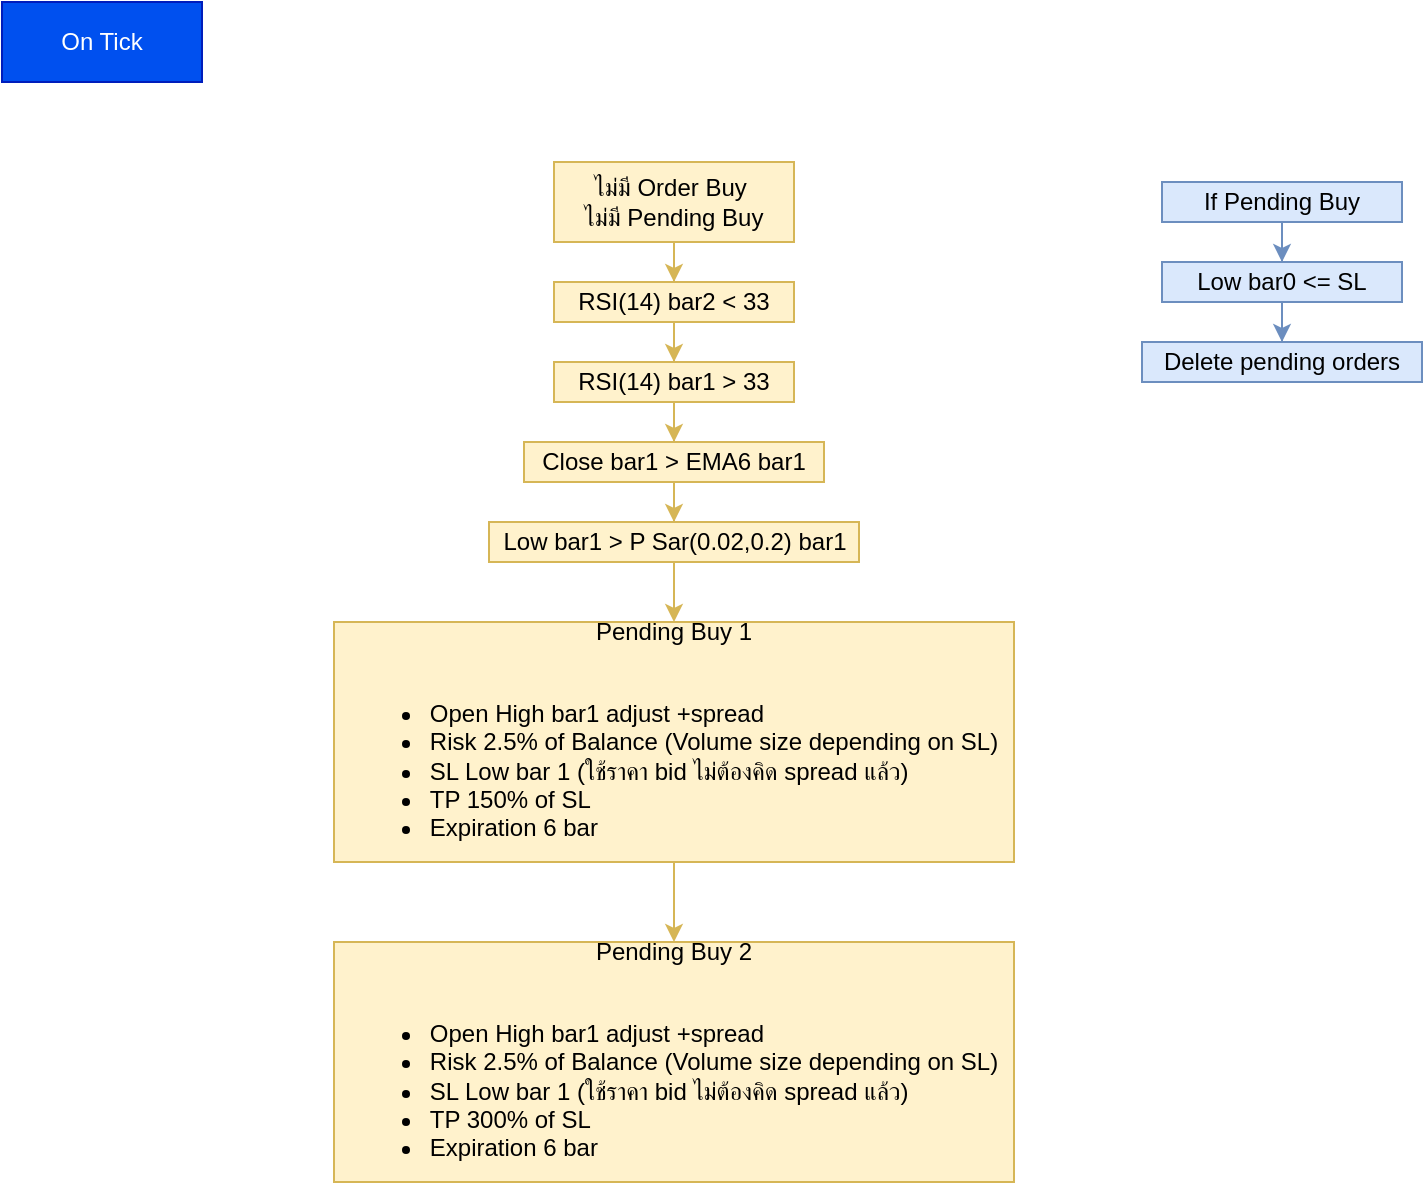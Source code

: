 <mxfile version="14.9.4" type="github" pages="2">
  <diagram id="6qE7UWvRamm3Pu56T85r" name="Flowchart System">
    <mxGraphModel dx="2036" dy="627" grid="1" gridSize="10" guides="1" tooltips="1" connect="0" arrows="1" fold="1" page="1" pageScale="1" pageWidth="827" pageHeight="1169" math="0" shadow="0">
      <root>
        <mxCell id="TZtudiKT5ntQTQce9hxr-0" />
        <mxCell id="TZtudiKT5ntQTQce9hxr-1" parent="TZtudiKT5ntQTQce9hxr-0" />
        <mxCell id="un7izaXH3k_AHEQSHAgx-5" value="" style="edgeStyle=orthogonalEdgeStyle;rounded=0;orthogonalLoop=1;jettySize=auto;html=1;backgroundOutline=0;fillColor=#fff2cc;strokeColor=#d6b656;" edge="1" parent="TZtudiKT5ntQTQce9hxr-1" source="un7izaXH3k_AHEQSHAgx-0" target="un7izaXH3k_AHEQSHAgx-1">
          <mxGeometry relative="1" as="geometry">
            <mxPoint x="-284" y="270" as="targetPoint" />
          </mxGeometry>
        </mxCell>
        <mxCell id="un7izaXH3k_AHEQSHAgx-0" value="ไม่มี Order Buy&amp;nbsp;&lt;br&gt;ไม่มี Pending Buy" style="whiteSpace=wrap;html=1;backgroundOutline=0;fillColor=#fff2cc;strokeColor=#d6b656;" vertex="1" parent="TZtudiKT5ntQTQce9hxr-1">
          <mxGeometry x="-474" y="120" width="120" height="40" as="geometry" />
        </mxCell>
        <mxCell id="un7izaXH3k_AHEQSHAgx-8" value="" style="edgeStyle=orthogonalEdgeStyle;rounded=0;orthogonalLoop=1;jettySize=auto;html=1;backgroundOutline=0;fillColor=#fff2cc;strokeColor=#d6b656;" edge="1" parent="TZtudiKT5ntQTQce9hxr-1" source="un7izaXH3k_AHEQSHAgx-1" target="un7izaXH3k_AHEQSHAgx-2">
          <mxGeometry relative="1" as="geometry" />
        </mxCell>
        <mxCell id="un7izaXH3k_AHEQSHAgx-1" value="RSI(14) bar2 &amp;lt; 33" style="whiteSpace=wrap;html=1;backgroundOutline=0;fillColor=#fff2cc;strokeColor=#d6b656;" vertex="1" parent="TZtudiKT5ntQTQce9hxr-1">
          <mxGeometry x="-474" y="180" width="120" height="20" as="geometry" />
        </mxCell>
        <mxCell id="un7izaXH3k_AHEQSHAgx-9" value="" style="edgeStyle=orthogonalEdgeStyle;rounded=0;orthogonalLoop=1;jettySize=auto;html=1;backgroundOutline=0;fillColor=#fff2cc;strokeColor=#d6b656;" edge="1" parent="TZtudiKT5ntQTQce9hxr-1" source="un7izaXH3k_AHEQSHAgx-2" target="un7izaXH3k_AHEQSHAgx-3">
          <mxGeometry relative="1" as="geometry" />
        </mxCell>
        <mxCell id="un7izaXH3k_AHEQSHAgx-2" value="RSI(14) bar1 &amp;gt; 33" style="whiteSpace=wrap;html=1;backgroundOutline=0;fillColor=#fff2cc;strokeColor=#d6b656;" vertex="1" parent="TZtudiKT5ntQTQce9hxr-1">
          <mxGeometry x="-474" y="220" width="120" height="20" as="geometry" />
        </mxCell>
        <mxCell id="un7izaXH3k_AHEQSHAgx-10" value="" style="edgeStyle=orthogonalEdgeStyle;rounded=0;orthogonalLoop=1;jettySize=auto;html=1;backgroundOutline=0;fillColor=#fff2cc;strokeColor=#d6b656;" edge="1" parent="TZtudiKT5ntQTQce9hxr-1" source="un7izaXH3k_AHEQSHAgx-3" target="un7izaXH3k_AHEQSHAgx-4">
          <mxGeometry relative="1" as="geometry" />
        </mxCell>
        <mxCell id="un7izaXH3k_AHEQSHAgx-3" value="Close bar1 &amp;gt; EMA6 bar1" style="whiteSpace=wrap;html=1;backgroundOutline=0;fillColor=#fff2cc;strokeColor=#d6b656;" vertex="1" parent="TZtudiKT5ntQTQce9hxr-1">
          <mxGeometry x="-489" y="260" width="150" height="20" as="geometry" />
        </mxCell>
        <mxCell id="un7izaXH3k_AHEQSHAgx-17" value="" style="edgeStyle=orthogonalEdgeStyle;rounded=0;orthogonalLoop=1;jettySize=auto;html=1;backgroundOutline=0;fillColor=#fff2cc;strokeColor=#d6b656;" edge="1" parent="TZtudiKT5ntQTQce9hxr-1" source="un7izaXH3k_AHEQSHAgx-4" target="un7izaXH3k_AHEQSHAgx-11">
          <mxGeometry relative="1" as="geometry" />
        </mxCell>
        <mxCell id="un7izaXH3k_AHEQSHAgx-4" value="Low bar1 &amp;gt; P Sar(0.02,0.2) bar1" style="whiteSpace=wrap;html=1;backgroundOutline=0;fillColor=#fff2cc;strokeColor=#d6b656;" vertex="1" parent="TZtudiKT5ntQTQce9hxr-1">
          <mxGeometry x="-506.5" y="300" width="185" height="20" as="geometry" />
        </mxCell>
        <mxCell id="un7izaXH3k_AHEQSHAgx-32" value="" style="edgeStyle=orthogonalEdgeStyle;rounded=0;orthogonalLoop=1;jettySize=auto;html=1;fillColor=#fff2cc;strokeColor=#d6b656;" edge="1" parent="TZtudiKT5ntQTQce9hxr-1" source="un7izaXH3k_AHEQSHAgx-11" target="un7izaXH3k_AHEQSHAgx-15">
          <mxGeometry relative="1" as="geometry" />
        </mxCell>
        <mxCell id="un7izaXH3k_AHEQSHAgx-11" value="Pending Buy 1&lt;br&gt;&lt;br&gt;&lt;ul&gt;&lt;li style=&quot;text-align: left&quot;&gt;Open High bar1 adjust +spread&lt;/li&gt;&lt;li&gt;Risk 2.5% of Balance (Volume size depending on SL)&lt;/li&gt;&lt;li style=&quot;text-align: left&quot;&gt;SL Low bar 1 (ใช้ราคา bid ไม่ต้องคิด spread แล้ว)&lt;/li&gt;&lt;li style=&quot;text-align: left&quot;&gt;TP 150% of SL&lt;/li&gt;&lt;li style=&quot;text-align: left&quot;&gt;Expiration 6 bar&lt;/li&gt;&lt;/ul&gt;" style="whiteSpace=wrap;html=1;imageVerticalAlign=middle;align=center;backgroundOutline=0;fillColor=#fff2cc;strokeColor=#d6b656;" vertex="1" parent="TZtudiKT5ntQTQce9hxr-1">
          <mxGeometry x="-584" y="350" width="340" height="120" as="geometry" />
        </mxCell>
        <mxCell id="un7izaXH3k_AHEQSHAgx-14" value="On Tick" style="whiteSpace=wrap;html=1;fillColor=#0050ef;strokeColor=#001DBC;fontColor=#ffffff;" vertex="1" parent="TZtudiKT5ntQTQce9hxr-1">
          <mxGeometry x="-750" y="40" width="100" height="40" as="geometry" />
        </mxCell>
        <mxCell id="un7izaXH3k_AHEQSHAgx-15" value="Pending Buy 2&lt;br&gt;&lt;br&gt;&lt;ul&gt;&lt;li style=&quot;text-align: left&quot;&gt;Open High bar1 adjust +spread&lt;/li&gt;&lt;li&gt;Risk 2.5% of Balance (Volume size depending on SL)&lt;/li&gt;&lt;li style=&quot;text-align: left&quot;&gt;SL Low bar 1 (ใช้ราคา bid ไม่ต้องคิด spread แล้ว)&lt;/li&gt;&lt;li style=&quot;text-align: left&quot;&gt;TP 300% of SL&lt;/li&gt;&lt;li style=&quot;text-align: left&quot;&gt;Expiration 6 bar&lt;/li&gt;&lt;/ul&gt;" style="whiteSpace=wrap;html=1;imageVerticalAlign=middle;align=center;backgroundOutline=0;fillColor=#fff2cc;strokeColor=#d6b656;" vertex="1" parent="TZtudiKT5ntQTQce9hxr-1">
          <mxGeometry x="-584" y="510" width="340" height="120" as="geometry" />
        </mxCell>
        <mxCell id="un7izaXH3k_AHEQSHAgx-23" value="" style="edgeStyle=orthogonalEdgeStyle;rounded=0;orthogonalLoop=1;jettySize=auto;html=1;fillColor=#dae8fc;strokeColor=#6c8ebf;" edge="1" parent="TZtudiKT5ntQTQce9hxr-1" source="un7izaXH3k_AHEQSHAgx-19" target="un7izaXH3k_AHEQSHAgx-20">
          <mxGeometry relative="1" as="geometry" />
        </mxCell>
        <mxCell id="un7izaXH3k_AHEQSHAgx-19" value="If Pending Buy" style="whiteSpace=wrap;html=1;fillColor=#dae8fc;strokeColor=#6c8ebf;" vertex="1" parent="TZtudiKT5ntQTQce9hxr-1">
          <mxGeometry x="-170" y="130" width="120" height="20" as="geometry" />
        </mxCell>
        <mxCell id="un7izaXH3k_AHEQSHAgx-25" value="" style="edgeStyle=orthogonalEdgeStyle;rounded=0;orthogonalLoop=1;jettySize=auto;html=1;fillColor=#dae8fc;strokeColor=#6c8ebf;" edge="1" parent="TZtudiKT5ntQTQce9hxr-1" source="un7izaXH3k_AHEQSHAgx-20" target="un7izaXH3k_AHEQSHAgx-22">
          <mxGeometry relative="1" as="geometry" />
        </mxCell>
        <mxCell id="un7izaXH3k_AHEQSHAgx-20" value="Low bar0 &amp;lt;= SL" style="whiteSpace=wrap;html=1;fillColor=#dae8fc;strokeColor=#6c8ebf;" vertex="1" parent="TZtudiKT5ntQTQce9hxr-1">
          <mxGeometry x="-170" y="170" width="120" height="20" as="geometry" />
        </mxCell>
        <mxCell id="un7izaXH3k_AHEQSHAgx-22" value="Delete pending orders" style="whiteSpace=wrap;html=1;fillColor=#dae8fc;strokeColor=#6c8ebf;" vertex="1" parent="TZtudiKT5ntQTQce9hxr-1">
          <mxGeometry x="-180" y="210" width="140" height="20" as="geometry" />
        </mxCell>
      </root>
    </mxGraphModel>
  </diagram>
  <diagram id="dHpRJ-4gGW41InI-ocSy" name="Flowchart Coding">
    <mxGraphModel dx="2755" dy="1098" grid="1" gridSize="10" guides="1" tooltips="1" connect="1" arrows="1" fold="1" page="1" pageScale="1" pageWidth="1169" pageHeight="827" math="0" shadow="0">
      <root>
        <mxCell id="0" />
        <mxCell id="1" parent="0" />
        <mxCell id="hsY4HkFz0cet4jD83mKn-3" value="" style="edgeStyle=orthogonalEdgeStyle;rounded=0;orthogonalLoop=1;jettySize=auto;html=1;" parent="1" source="hsY4HkFz0cet4jD83mKn-1" target="hsY4HkFz0cet4jD83mKn-2" edge="1">
          <mxGeometry relative="1" as="geometry" />
        </mxCell>
        <mxCell id="hsY4HkFz0cet4jD83mKn-1" value="เริ่มระบบบเทรด" style="ellipse;whiteSpace=wrap;html=1;" parent="1" vertex="1">
          <mxGeometry x="520" y="50" width="120" height="80" as="geometry" />
        </mxCell>
        <mxCell id="hsY4HkFz0cet4jD83mKn-15" value="" style="edgeStyle=orthogonalEdgeStyle;rounded=0;orthogonalLoop=1;jettySize=auto;html=1;" parent="1" source="hsY4HkFz0cet4jD83mKn-2" target="hsY4HkFz0cet4jD83mKn-14" edge="1">
          <mxGeometry relative="1" as="geometry" />
        </mxCell>
        <mxCell id="hsY4HkFz0cet4jD83mKn-2" value="signal indicator&amp;nbsp;&lt;br&gt;&lt;br&gt;- RSI 14 : OB = 67 OS = 33&lt;br&gt;- Parabolic SAR 0.02 , 0.2&lt;br&gt;EMA 6&lt;br&gt;&lt;br&gt;stoploss indy&lt;br&gt;&lt;br&gt;EMA 96" style="whiteSpace=wrap;html=1;" parent="1" vertex="1">
          <mxGeometry x="487.5" y="220" width="185" height="130" as="geometry" />
        </mxCell>
        <mxCell id="hsY4HkFz0cet4jD83mKn-27" value="" style="edgeStyle=orthogonalEdgeStyle;rounded=0;orthogonalLoop=1;jettySize=auto;html=1;" parent="1" source="hsY4HkFz0cet4jD83mKn-6" target="hsY4HkFz0cet4jD83mKn-26" edge="1">
          <mxGeometry relative="1" as="geometry" />
        </mxCell>
        <mxCell id="hsY4HkFz0cet4jD83mKn-48" style="edgeStyle=orthogonalEdgeStyle;rounded=0;orthogonalLoop=1;jettySize=auto;html=1;exitX=0.5;exitY=1;exitDx=0;exitDy=0;entryX=0.5;entryY=0;entryDx=0;entryDy=0;" parent="1" source="hsY4HkFz0cet4jD83mKn-6" target="hsY4HkFz0cet4jD83mKn-47" edge="1">
          <mxGeometry relative="1" as="geometry" />
        </mxCell>
        <mxCell id="hsY4HkFz0cet4jD83mKn-6" value="OB และราคาปิด&lt;br&gt;ต่ำกว่า EMA6" style="rhombus;whiteSpace=wrap;html=1;" parent="1" vertex="1">
          <mxGeometry x="527.5" y="990" width="105" height="110" as="geometry" />
        </mxCell>
        <mxCell id="hsY4HkFz0cet4jD83mKn-32" value="" style="edgeStyle=orthogonalEdgeStyle;rounded=0;orthogonalLoop=1;jettySize=auto;html=1;" parent="1" source="hsY4HkFz0cet4jD83mKn-10" target="hsY4HkFz0cet4jD83mKn-31" edge="1">
          <mxGeometry relative="1" as="geometry" />
        </mxCell>
        <mxCell id="hsY4HkFz0cet4jD83mKn-173" style="edgeStyle=orthogonalEdgeStyle;rounded=0;orthogonalLoop=1;jettySize=auto;html=1;exitX=1;exitY=0.5;exitDx=0;exitDy=0;" parent="1" source="hsY4HkFz0cet4jD83mKn-10" edge="1">
          <mxGeometry relative="1" as="geometry">
            <mxPoint x="1040" y="5210" as="targetPoint" />
          </mxGeometry>
        </mxCell>
        <mxCell id="hsY4HkFz0cet4jD83mKn-10" value="ถ้ามีBUY&lt;br&gt;เหลือ 1 ไม้&amp;nbsp;" style="rhombus;whiteSpace=wrap;html=1;" parent="1" vertex="1">
          <mxGeometry x="780" y="1360" width="110" height="100" as="geometry" />
        </mxCell>
        <mxCell id="hsY4HkFz0cet4jD83mKn-20" style="edgeStyle=orthogonalEdgeStyle;rounded=0;orthogonalLoop=1;jettySize=auto;html=1;exitX=0.5;exitY=1;exitDx=0;exitDy=0;entryX=0.5;entryY=0;entryDx=0;entryDy=0;" parent="1" source="hsY4HkFz0cet4jD83mKn-14" target="hsY4HkFz0cet4jD83mKn-18" edge="1">
          <mxGeometry relative="1" as="geometry" />
        </mxCell>
        <mxCell id="hsY4HkFz0cet4jD83mKn-14" value="นับ ออเดอร์" style="whiteSpace=wrap;html=1;" parent="1" vertex="1">
          <mxGeometry x="520" y="465" width="120" height="60" as="geometry" />
        </mxCell>
        <mxCell id="hsY4HkFz0cet4jD83mKn-22" value="" style="edgeStyle=orthogonalEdgeStyle;rounded=0;orthogonalLoop=1;jettySize=auto;html=1;" parent="1" source="hsY4HkFz0cet4jD83mKn-18" target="hsY4HkFz0cet4jD83mKn-21" edge="1">
          <mxGeometry relative="1" as="geometry" />
        </mxCell>
        <mxCell id="hsY4HkFz0cet4jD83mKn-25" value="" style="edgeStyle=orthogonalEdgeStyle;rounded=0;orthogonalLoop=1;jettySize=auto;html=1;" parent="1" source="hsY4HkFz0cet4jD83mKn-18" target="hsY4HkFz0cet4jD83mKn-24" edge="1">
          <mxGeometry relative="1" as="geometry" />
        </mxCell>
        <mxCell id="hsY4HkFz0cet4jD83mKn-18" value="ถ้ามี BUY" style="rhombus;whiteSpace=wrap;html=1;" parent="1" vertex="1">
          <mxGeometry x="527.5" y="620" width="105" height="110" as="geometry" />
        </mxCell>
        <mxCell id="hsY4HkFz0cet4jD83mKn-23" style="edgeStyle=orthogonalEdgeStyle;rounded=0;orthogonalLoop=1;jettySize=auto;html=1;exitX=0.5;exitY=1;exitDx=0;exitDy=0;entryX=0.5;entryY=0;entryDx=0;entryDy=0;" parent="1" source="hsY4HkFz0cet4jD83mKn-21" target="hsY4HkFz0cet4jD83mKn-6" edge="1">
          <mxGeometry relative="1" as="geometry" />
        </mxCell>
        <mxCell id="hsY4HkFz0cet4jD83mKn-21" value="เช็คการปิดออเดอร์&lt;br&gt;&amp;nbsp;BUY" style="whiteSpace=wrap;html=1;" parent="1" vertex="1">
          <mxGeometry x="520" y="860" width="120" height="60" as="geometry" />
        </mxCell>
        <mxCell id="hsY4HkFz0cet4jD83mKn-44" style="edgeStyle=orthogonalEdgeStyle;rounded=0;orthogonalLoop=1;jettySize=auto;html=1;exitX=0.5;exitY=1;exitDx=0;exitDy=0;entryX=0.5;entryY=0;entryDx=0;entryDy=0;" parent="1" source="hsY4HkFz0cet4jD83mKn-24" target="hsY4HkFz0cet4jD83mKn-40" edge="1">
          <mxGeometry relative="1" as="geometry" />
        </mxCell>
        <mxCell id="hsY4HkFz0cet4jD83mKn-72" value="" style="edgeStyle=orthogonalEdgeStyle;rounded=0;orthogonalLoop=1;jettySize=auto;html=1;" parent="1" source="hsY4HkFz0cet4jD83mKn-24" target="hsY4HkFz0cet4jD83mKn-71" edge="1">
          <mxGeometry relative="1" as="geometry" />
        </mxCell>
        <mxCell id="hsY4HkFz0cet4jD83mKn-24" value="ถ้ามี SELL" style="rhombus;whiteSpace=wrap;html=1;" parent="1" vertex="1">
          <mxGeometry x="1340" y="827" width="105" height="110" as="geometry" />
        </mxCell>
        <mxCell id="hsY4HkFz0cet4jD83mKn-28" style="edgeStyle=orthogonalEdgeStyle;rounded=0;orthogonalLoop=1;jettySize=auto;html=1;exitX=0.5;exitY=1;exitDx=0;exitDy=0;entryX=0.5;entryY=0;entryDx=0;entryDy=0;" parent="1" source="hsY4HkFz0cet4jD83mKn-26" target="hsY4HkFz0cet4jD83mKn-10" edge="1">
          <mxGeometry relative="1" as="geometry" />
        </mxCell>
        <mxCell id="hsY4HkFz0cet4jD83mKn-26" value="เช็ค การ BE BUY" style="whiteSpace=wrap;html=1;" parent="1" vertex="1">
          <mxGeometry x="775" y="1205" width="120" height="60" as="geometry" />
        </mxCell>
        <mxCell id="hsY4HkFz0cet4jD83mKn-174" style="edgeStyle=orthogonalEdgeStyle;rounded=0;orthogonalLoop=1;jettySize=auto;html=1;exitX=0.5;exitY=1;exitDx=0;exitDy=0;" parent="1" source="hsY4HkFz0cet4jD83mKn-31" edge="1">
          <mxGeometry relative="1" as="geometry">
            <mxPoint x="836" y="5200" as="targetPoint" />
          </mxGeometry>
        </mxCell>
        <mxCell id="hsY4HkFz0cet4jD83mKn-31" value="BE BUY ไม้ 2" style="whiteSpace=wrap;html=1;" parent="1" vertex="1">
          <mxGeometry x="775" y="1550" width="120" height="60" as="geometry" />
        </mxCell>
        <mxCell id="hsY4HkFz0cet4jD83mKn-34" value="" style="edgeStyle=orthogonalEdgeStyle;rounded=0;orthogonalLoop=1;jettySize=auto;html=1;" parent="1" source="hsY4HkFz0cet4jD83mKn-35" target="hsY4HkFz0cet4jD83mKn-42" edge="1">
          <mxGeometry relative="1" as="geometry" />
        </mxCell>
        <mxCell id="hsY4HkFz0cet4jD83mKn-46" value="" style="edgeStyle=orthogonalEdgeStyle;rounded=0;orthogonalLoop=1;jettySize=auto;html=1;" parent="1" source="hsY4HkFz0cet4jD83mKn-35" target="hsY4HkFz0cet4jD83mKn-45" edge="1">
          <mxGeometry relative="1" as="geometry" />
        </mxCell>
        <mxCell id="hsY4HkFz0cet4jD83mKn-35" value="OS และราคาปิด&lt;br&gt;สูงว่า EMA6" style="rhombus;whiteSpace=wrap;html=1;" parent="1" vertex="1">
          <mxGeometry x="1340" y="1180" width="105" height="110" as="geometry" />
        </mxCell>
        <mxCell id="hsY4HkFz0cet4jD83mKn-36" value="" style="edgeStyle=orthogonalEdgeStyle;rounded=0;orthogonalLoop=1;jettySize=auto;html=1;" parent="1" source="hsY4HkFz0cet4jD83mKn-37" target="hsY4HkFz0cet4jD83mKn-43" edge="1">
          <mxGeometry relative="1" as="geometry" />
        </mxCell>
        <mxCell id="hsY4HkFz0cet4jD83mKn-171" style="edgeStyle=orthogonalEdgeStyle;rounded=0;orthogonalLoop=1;jettySize=auto;html=1;exitX=1;exitY=0.5;exitDx=0;exitDy=0;" parent="1" source="hsY4HkFz0cet4jD83mKn-37" edge="1">
          <mxGeometry relative="1" as="geometry">
            <mxPoint x="1800" y="5210" as="targetPoint" />
            <Array as="points">
              <mxPoint x="1800" y="1600" />
              <mxPoint x="1800" y="4485" />
            </Array>
          </mxGeometry>
        </mxCell>
        <mxCell id="hsY4HkFz0cet4jD83mKn-37" value="ถ้ามีSELL&lt;br&gt;เหลือ 1 ไม้&amp;nbsp;" style="rhombus;whiteSpace=wrap;html=1;" parent="1" vertex="1">
          <mxGeometry x="1592.5" y="1550" width="110" height="100" as="geometry" />
        </mxCell>
        <mxCell id="hsY4HkFz0cet4jD83mKn-39" style="edgeStyle=orthogonalEdgeStyle;rounded=0;orthogonalLoop=1;jettySize=auto;html=1;exitX=0.5;exitY=1;exitDx=0;exitDy=0;entryX=0.5;entryY=0;entryDx=0;entryDy=0;" parent="1" source="hsY4HkFz0cet4jD83mKn-40" target="hsY4HkFz0cet4jD83mKn-35" edge="1">
          <mxGeometry relative="1" as="geometry" />
        </mxCell>
        <mxCell id="hsY4HkFz0cet4jD83mKn-40" value="เช็คการปิดออเดอร์ SELL" style="whiteSpace=wrap;html=1;" parent="1" vertex="1">
          <mxGeometry x="1330" y="1020" width="120" height="60" as="geometry" />
        </mxCell>
        <mxCell id="hsY4HkFz0cet4jD83mKn-41" style="edgeStyle=orthogonalEdgeStyle;rounded=0;orthogonalLoop=1;jettySize=auto;html=1;exitX=0.5;exitY=1;exitDx=0;exitDy=0;entryX=0.5;entryY=0;entryDx=0;entryDy=0;" parent="1" source="hsY4HkFz0cet4jD83mKn-42" target="hsY4HkFz0cet4jD83mKn-37" edge="1">
          <mxGeometry relative="1" as="geometry" />
        </mxCell>
        <mxCell id="hsY4HkFz0cet4jD83mKn-42" value="เช็ค การ BE SELL" style="whiteSpace=wrap;html=1;" parent="1" vertex="1">
          <mxGeometry x="1587.5" y="1395" width="120" height="60" as="geometry" />
        </mxCell>
        <mxCell id="hsY4HkFz0cet4jD83mKn-170" style="edgeStyle=orthogonalEdgeStyle;rounded=0;orthogonalLoop=1;jettySize=auto;html=1;exitX=0.5;exitY=1;exitDx=0;exitDy=0;" parent="1" source="hsY4HkFz0cet4jD83mKn-43" edge="1">
          <mxGeometry relative="1" as="geometry">
            <mxPoint x="1649" y="5210" as="targetPoint" />
          </mxGeometry>
        </mxCell>
        <mxCell id="hsY4HkFz0cet4jD83mKn-43" value="BE SELL ไม้ 2" style="whiteSpace=wrap;html=1;" parent="1" vertex="1">
          <mxGeometry x="1587.5" y="1740" width="120" height="60" as="geometry" />
        </mxCell>
        <mxCell id="hsY4HkFz0cet4jD83mKn-172" style="edgeStyle=orthogonalEdgeStyle;rounded=0;orthogonalLoop=1;jettySize=auto;html=1;exitX=0.5;exitY=1;exitDx=0;exitDy=0;" parent="1" source="hsY4HkFz0cet4jD83mKn-45" edge="1">
          <mxGeometry relative="1" as="geometry">
            <mxPoint x="1392" y="5210" as="targetPoint" />
          </mxGeometry>
        </mxCell>
        <mxCell id="hsY4HkFz0cet4jD83mKn-45" value="&lt;span&gt;ปิดSELL&lt;/span&gt;" style="whiteSpace=wrap;html=1;" parent="1" vertex="1">
          <mxGeometry x="1332.5" y="1395" width="120" height="60" as="geometry" />
        </mxCell>
        <mxCell id="hsY4HkFz0cet4jD83mKn-175" style="edgeStyle=orthogonalEdgeStyle;rounded=0;orthogonalLoop=1;jettySize=auto;html=1;exitX=0.5;exitY=1;exitDx=0;exitDy=0;" parent="1" source="hsY4HkFz0cet4jD83mKn-47" edge="1">
          <mxGeometry relative="1" as="geometry">
            <mxPoint x="580" y="5200" as="targetPoint" />
            <Array as="points">
              <mxPoint x="580" y="4482" />
            </Array>
          </mxGeometry>
        </mxCell>
        <mxCell id="hsY4HkFz0cet4jD83mKn-47" value="&lt;span&gt;ปิดBUY&lt;/span&gt;" style="whiteSpace=wrap;html=1;" parent="1" vertex="1">
          <mxGeometry x="520" y="1205" width="120" height="60" as="geometry" />
        </mxCell>
        <mxCell id="hsY4HkFz0cet4jD83mKn-52" value="" style="edgeStyle=orthogonalEdgeStyle;rounded=0;orthogonalLoop=1;jettySize=auto;html=1;" parent="1" source="hsY4HkFz0cet4jD83mKn-49" target="hsY4HkFz0cet4jD83mKn-51" edge="1">
          <mxGeometry relative="1" as="geometry" />
        </mxCell>
        <mxCell id="hsY4HkFz0cet4jD83mKn-49" value="เช็คสัญญาณ BUY" style="whiteSpace=wrap;html=1;" parent="1" vertex="1">
          <mxGeometry x="2120" y="1226" width="120" height="60" as="geometry" />
        </mxCell>
        <mxCell id="hsY4HkFz0cet4jD83mKn-54" value="" style="edgeStyle=orthogonalEdgeStyle;rounded=0;orthogonalLoop=1;jettySize=auto;html=1;" parent="1" source="hsY4HkFz0cet4jD83mKn-51" target="hsY4HkFz0cet4jD83mKn-53" edge="1">
          <mxGeometry relative="1" as="geometry" />
        </mxCell>
        <mxCell id="hsY4HkFz0cet4jD83mKn-166" style="edgeStyle=orthogonalEdgeStyle;rounded=0;orthogonalLoop=1;jettySize=auto;html=1;exitX=0;exitY=0.5;exitDx=0;exitDy=0;" parent="1" source="hsY4HkFz0cet4jD83mKn-51" edge="1">
          <mxGeometry relative="1" as="geometry">
            <mxPoint x="1840" y="5200" as="targetPoint" />
          </mxGeometry>
        </mxCell>
        <mxCell id="hsY4HkFz0cet4jD83mKn-51" value="RSI&lt;br&gt;OS &amp;lt; 33" style="rhombus;whiteSpace=wrap;html=1;" parent="1" vertex="1">
          <mxGeometry x="2140" y="1356" width="80" height="80" as="geometry" />
        </mxCell>
        <mxCell id="hsY4HkFz0cet4jD83mKn-56" value="" style="edgeStyle=orthogonalEdgeStyle;rounded=0;orthogonalLoop=1;jettySize=auto;html=1;" parent="1" source="hsY4HkFz0cet4jD83mKn-53" target="hsY4HkFz0cet4jD83mKn-55" edge="1">
          <mxGeometry relative="1" as="geometry" />
        </mxCell>
        <mxCell id="hsY4HkFz0cet4jD83mKn-53" value="เช็คการดีดกลับ RSI" style="whiteSpace=wrap;html=1;" parent="1" vertex="1">
          <mxGeometry x="2120" y="1526" width="120" height="60" as="geometry" />
        </mxCell>
        <mxCell id="hsY4HkFz0cet4jD83mKn-60" value="" style="edgeStyle=orthogonalEdgeStyle;rounded=0;orthogonalLoop=1;jettySize=auto;html=1;" parent="1" source="hsY4HkFz0cet4jD83mKn-55" target="hsY4HkFz0cet4jD83mKn-59" edge="1">
          <mxGeometry relative="1" as="geometry" />
        </mxCell>
        <mxCell id="hsY4HkFz0cet4jD83mKn-167" style="edgeStyle=orthogonalEdgeStyle;rounded=0;orthogonalLoop=1;jettySize=auto;html=1;exitX=0;exitY=0.5;exitDx=0;exitDy=0;" parent="1" source="hsY4HkFz0cet4jD83mKn-55" edge="1">
          <mxGeometry relative="1" as="geometry">
            <mxPoint x="1920" y="5210" as="targetPoint" />
          </mxGeometry>
        </mxCell>
        <mxCell id="hsY4HkFz0cet4jD83mKn-55" value="RSI &amp;gt; 33 &amp;amp;&amp;amp; &lt;br&gt;RSI&amp;lt; 67" style="rhombus;whiteSpace=wrap;html=1;" parent="1" vertex="1">
          <mxGeometry x="2130" y="1661" width="100" height="95" as="geometry" />
        </mxCell>
        <mxCell id="hsY4HkFz0cet4jD83mKn-62" value="" style="edgeStyle=orthogonalEdgeStyle;rounded=0;orthogonalLoop=1;jettySize=auto;html=1;" parent="1" source="hsY4HkFz0cet4jD83mKn-59" target="hsY4HkFz0cet4jD83mKn-61" edge="1">
          <mxGeometry relative="1" as="geometry" />
        </mxCell>
        <mxCell id="hsY4HkFz0cet4jD83mKn-59" value="แท่งย้องหลัง 1แท่ง &lt;br&gt;มีสีเขียว และ ราคาปิดมากกว่า EMA 6" style="whiteSpace=wrap;html=1;" parent="1" vertex="1">
          <mxGeometry x="2120" y="1853.5" width="120" height="60" as="geometry" />
        </mxCell>
        <mxCell id="hsY4HkFz0cet4jD83mKn-64" value="" style="edgeStyle=orthogonalEdgeStyle;rounded=0;orthogonalLoop=1;jettySize=auto;html=1;" parent="1" source="hsY4HkFz0cet4jD83mKn-61" target="hsY4HkFz0cet4jD83mKn-63" edge="1">
          <mxGeometry relative="1" as="geometry" />
        </mxCell>
        <mxCell id="hsY4HkFz0cet4jD83mKn-168" style="edgeStyle=orthogonalEdgeStyle;rounded=0;orthogonalLoop=1;jettySize=auto;html=1;exitX=0;exitY=0.5;exitDx=0;exitDy=0;" parent="1" source="hsY4HkFz0cet4jD83mKn-61" edge="1">
          <mxGeometry relative="1" as="geometry">
            <mxPoint x="1990" y="5200" as="targetPoint" />
          </mxGeometry>
        </mxCell>
        <mxCell id="hsY4HkFz0cet4jD83mKn-61" value="ใช่" style="rhombus;whiteSpace=wrap;html=1;" parent="1" vertex="1">
          <mxGeometry x="2140" y="1983.5" width="80" height="80" as="geometry" />
        </mxCell>
        <mxCell id="hsY4HkFz0cet4jD83mKn-66" value="" style="edgeStyle=orthogonalEdgeStyle;rounded=0;orthogonalLoop=1;jettySize=auto;html=1;" parent="1" source="hsY4HkFz0cet4jD83mKn-63" target="hsY4HkFz0cet4jD83mKn-65" edge="1">
          <mxGeometry relative="1" as="geometry" />
        </mxCell>
        <mxCell id="hsY4HkFz0cet4jD83mKn-63" value="SAR อยู่ใต้ Low ย้อนหลัง 1แท่ง" style="whiteSpace=wrap;html=1;" parent="1" vertex="1">
          <mxGeometry x="2120" y="2153.5" width="120" height="60" as="geometry" />
        </mxCell>
        <mxCell id="hsY4HkFz0cet4jD83mKn-169" style="edgeStyle=orthogonalEdgeStyle;rounded=0;orthogonalLoop=1;jettySize=auto;html=1;exitX=0;exitY=0.5;exitDx=0;exitDy=0;" parent="1" source="hsY4HkFz0cet4jD83mKn-65" edge="1">
          <mxGeometry relative="1" as="geometry">
            <mxPoint x="2050" y="5210" as="targetPoint" />
          </mxGeometry>
        </mxCell>
        <mxCell id="MEksfAzQ1T-mVPCm9ah5-2" style="edgeStyle=orthogonalEdgeStyle;rounded=0;orthogonalLoop=1;jettySize=auto;html=1;exitX=0.5;exitY=1;exitDx=0;exitDy=0;entryX=0.5;entryY=0;entryDx=0;entryDy=0;" parent="1" source="hsY4HkFz0cet4jD83mKn-65" target="MEksfAzQ1T-mVPCm9ah5-1" edge="1">
          <mxGeometry relative="1" as="geometry" />
        </mxCell>
        <mxCell id="hsY4HkFz0cet4jD83mKn-65" value="ใช่" style="rhombus;whiteSpace=wrap;html=1;" parent="1" vertex="1">
          <mxGeometry x="2140" y="2283.5" width="80" height="80" as="geometry" />
        </mxCell>
        <mxCell id="hsY4HkFz0cet4jD83mKn-83" value="" style="edgeStyle=orthogonalEdgeStyle;rounded=0;orthogonalLoop=1;jettySize=auto;html=1;entryX=0.5;entryY=0;entryDx=0;entryDy=0;" parent="1" source="hsY4HkFz0cet4jD83mKn-67" target="hsY4HkFz0cet4jD83mKn-84" edge="1">
          <mxGeometry relative="1" as="geometry">
            <mxPoint x="2180" y="3005" as="targetPoint" />
          </mxGeometry>
        </mxCell>
        <mxCell id="hsY4HkFz0cet4jD83mKn-67" value="เปิด Pending BUY stop ไม้ 1&lt;br&gt;&amp;nbsp;ที่ high ของแท่งสัญญาณ + สเปรด วางและ SL&lt;br&gt;Lot = 2.5% (balance)&lt;br&gt;TP 1.5 เท่า" style="whiteSpace=wrap;html=1;" parent="1" vertex="1">
          <mxGeometry x="2101.25" y="2800" width="157.5" height="110" as="geometry" />
        </mxCell>
        <mxCell id="hsY4HkFz0cet4jD83mKn-74" value="" style="edgeStyle=orthogonalEdgeStyle;rounded=0;orthogonalLoop=1;jettySize=auto;html=1;" parent="1" source="hsY4HkFz0cet4jD83mKn-71" target="hsY4HkFz0cet4jD83mKn-73" edge="1">
          <mxGeometry relative="1" as="geometry" />
        </mxCell>
        <mxCell id="hsY4HkFz0cet4jD83mKn-71" value="เช็ค PD BUY" style="whiteSpace=wrap;html=1;" parent="1" vertex="1">
          <mxGeometry x="2120" y="1000" width="120" height="60" as="geometry" />
        </mxCell>
        <mxCell id="hsY4HkFz0cet4jD83mKn-75" style="edgeStyle=orthogonalEdgeStyle;rounded=0;orthogonalLoop=1;jettySize=auto;html=1;exitX=0.5;exitY=1;exitDx=0;exitDy=0;entryX=0.5;entryY=0;entryDx=0;entryDy=0;" parent="1" source="hsY4HkFz0cet4jD83mKn-73" target="hsY4HkFz0cet4jD83mKn-49" edge="1">
          <mxGeometry relative="1" as="geometry" />
        </mxCell>
        <mxCell id="hwHLhOgXQ_lcE9KCFWZn-3" style="edgeStyle=orthogonalEdgeStyle;rounded=0;orthogonalLoop=1;jettySize=auto;html=1;exitX=1;exitY=0.5;exitDx=0;exitDy=0;entryX=0.5;entryY=0;entryDx=0;entryDy=0;" parent="1" source="hsY4HkFz0cet4jD83mKn-73" target="hwHLhOgXQ_lcE9KCFWZn-1" edge="1">
          <mxGeometry relative="1" as="geometry" />
        </mxCell>
        <mxCell id="hsY4HkFz0cet4jD83mKn-73" value="ถ้าไม่มีเพนดิ้ง" style="rhombus;whiteSpace=wrap;html=1;" parent="1" vertex="1">
          <mxGeometry x="2140" y="1110" width="80" height="80" as="geometry" />
        </mxCell>
        <mxCell id="hsY4HkFz0cet4jD83mKn-159" style="edgeStyle=orthogonalEdgeStyle;rounded=0;orthogonalLoop=1;jettySize=auto;html=1;exitX=0.5;exitY=1;exitDx=0;exitDy=0;" parent="1" source="hsY4HkFz0cet4jD83mKn-84" edge="1">
          <mxGeometry relative="1" as="geometry">
            <mxPoint x="2180" y="5200" as="targetPoint" />
          </mxGeometry>
        </mxCell>
        <mxCell id="hsY4HkFz0cet4jD83mKn-84" value="เปิด Pending BUY stop ไม้ 2&lt;br&gt;&amp;nbsp;ที่ high ของแท่งสัญญาณ + สเปรด วางและ SL&lt;br&gt;Lot = 2.5% (balance)&lt;br&gt;TP 3 เท่า" style="whiteSpace=wrap;html=1;" parent="1" vertex="1">
          <mxGeometry x="2101.25" y="3030" width="157.5" height="110" as="geometry" />
        </mxCell>
        <mxCell id="hsY4HkFz0cet4jD83mKn-106" value="" style="edgeStyle=orthogonalEdgeStyle;rounded=0;orthogonalLoop=1;jettySize=auto;html=1;" parent="1" source="hsY4HkFz0cet4jD83mKn-107" target="hsY4HkFz0cet4jD83mKn-109" edge="1">
          <mxGeometry relative="1" as="geometry" />
        </mxCell>
        <mxCell id="hsY4HkFz0cet4jD83mKn-107" value="เช็คสัญญาณ SELL" style="whiteSpace=wrap;html=1;" parent="1" vertex="1">
          <mxGeometry x="4648.75" y="2316" width="120" height="60" as="geometry" />
        </mxCell>
        <mxCell id="hsY4HkFz0cet4jD83mKn-108" value="" style="edgeStyle=orthogonalEdgeStyle;rounded=0;orthogonalLoop=1;jettySize=auto;html=1;" parent="1" source="hsY4HkFz0cet4jD83mKn-109" target="hsY4HkFz0cet4jD83mKn-111" edge="1">
          <mxGeometry relative="1" as="geometry" />
        </mxCell>
        <mxCell id="hsY4HkFz0cet4jD83mKn-161" style="edgeStyle=orthogonalEdgeStyle;rounded=0;orthogonalLoop=1;jettySize=auto;html=1;exitX=0;exitY=0.5;exitDx=0;exitDy=0;" parent="1" source="hsY4HkFz0cet4jD83mKn-109" edge="1">
          <mxGeometry relative="1" as="geometry">
            <mxPoint x="4410" y="5214" as="targetPoint" />
          </mxGeometry>
        </mxCell>
        <mxCell id="hsY4HkFz0cet4jD83mKn-109" value="RSI&lt;br&gt;OB &amp;gt; 67" style="rhombus;whiteSpace=wrap;html=1;" parent="1" vertex="1">
          <mxGeometry x="4668.75" y="2446" width="80" height="80" as="geometry" />
        </mxCell>
        <mxCell id="hsY4HkFz0cet4jD83mKn-110" value="" style="edgeStyle=orthogonalEdgeStyle;rounded=0;orthogonalLoop=1;jettySize=auto;html=1;" parent="1" source="hsY4HkFz0cet4jD83mKn-111" target="hsY4HkFz0cet4jD83mKn-113" edge="1">
          <mxGeometry relative="1" as="geometry" />
        </mxCell>
        <mxCell id="hsY4HkFz0cet4jD83mKn-111" value="เช็คการดีดกลับ RSI" style="whiteSpace=wrap;html=1;" parent="1" vertex="1">
          <mxGeometry x="4648.75" y="2616" width="120" height="60" as="geometry" />
        </mxCell>
        <mxCell id="hsY4HkFz0cet4jD83mKn-112" value="" style="edgeStyle=orthogonalEdgeStyle;rounded=0;orthogonalLoop=1;jettySize=auto;html=1;" parent="1" source="hsY4HkFz0cet4jD83mKn-113" target="hsY4HkFz0cet4jD83mKn-115" edge="1">
          <mxGeometry relative="1" as="geometry" />
        </mxCell>
        <mxCell id="hsY4HkFz0cet4jD83mKn-162" style="edgeStyle=orthogonalEdgeStyle;rounded=0;orthogonalLoop=1;jettySize=auto;html=1;exitX=0;exitY=0.5;exitDx=0;exitDy=0;" parent="1" source="hsY4HkFz0cet4jD83mKn-113" edge="1">
          <mxGeometry relative="1" as="geometry">
            <mxPoint x="4450" y="5214" as="targetPoint" />
            <Array as="points">
              <mxPoint x="4450" y="2798" />
            </Array>
          </mxGeometry>
        </mxCell>
        <mxCell id="hsY4HkFz0cet4jD83mKn-113" value="RSI &amp;lt; 67 &amp;amp;&amp;amp; &lt;br&gt;RSI &amp;gt; 33" style="rhombus;whiteSpace=wrap;html=1;" parent="1" vertex="1">
          <mxGeometry x="4658.75" y="2751" width="100" height="95" as="geometry" />
        </mxCell>
        <mxCell id="hsY4HkFz0cet4jD83mKn-114" value="" style="edgeStyle=orthogonalEdgeStyle;rounded=0;orthogonalLoop=1;jettySize=auto;html=1;" parent="1" source="hsY4HkFz0cet4jD83mKn-115" target="hsY4HkFz0cet4jD83mKn-117" edge="1">
          <mxGeometry relative="1" as="geometry" />
        </mxCell>
        <mxCell id="hsY4HkFz0cet4jD83mKn-115" value="แท่งย้องหลัง 1แท่ง &lt;br&gt;มีสีแดง และ ราคาปิดน้อยกว่า EMA 6" style="whiteSpace=wrap;html=1;" parent="1" vertex="1">
          <mxGeometry x="4648.75" y="2943.5" width="120" height="60" as="geometry" />
        </mxCell>
        <mxCell id="hsY4HkFz0cet4jD83mKn-116" value="" style="edgeStyle=orthogonalEdgeStyle;rounded=0;orthogonalLoop=1;jettySize=auto;html=1;" parent="1" source="hsY4HkFz0cet4jD83mKn-117" target="hsY4HkFz0cet4jD83mKn-119" edge="1">
          <mxGeometry relative="1" as="geometry" />
        </mxCell>
        <mxCell id="hsY4HkFz0cet4jD83mKn-163" style="edgeStyle=orthogonalEdgeStyle;rounded=0;orthogonalLoop=1;jettySize=auto;html=1;exitX=0;exitY=0.5;exitDx=0;exitDy=0;" parent="1" source="hsY4HkFz0cet4jD83mKn-117" edge="1">
          <mxGeometry relative="1" as="geometry">
            <mxPoint x="4490" y="5218.706" as="targetPoint" />
          </mxGeometry>
        </mxCell>
        <mxCell id="hsY4HkFz0cet4jD83mKn-117" value="ใช่" style="rhombus;whiteSpace=wrap;html=1;" parent="1" vertex="1">
          <mxGeometry x="4668.75" y="3073.5" width="80" height="80" as="geometry" />
        </mxCell>
        <mxCell id="hsY4HkFz0cet4jD83mKn-118" value="" style="edgeStyle=orthogonalEdgeStyle;rounded=0;orthogonalLoop=1;jettySize=auto;html=1;" parent="1" source="hsY4HkFz0cet4jD83mKn-119" target="hsY4HkFz0cet4jD83mKn-121" edge="1">
          <mxGeometry relative="1" as="geometry" />
        </mxCell>
        <mxCell id="hsY4HkFz0cet4jD83mKn-119" value="SAR อยู่เหนือ high ย้อนหลัง 1แท่ง" style="whiteSpace=wrap;html=1;" parent="1" vertex="1">
          <mxGeometry x="4648.75" y="3243.5" width="120" height="60" as="geometry" />
        </mxCell>
        <mxCell id="hsY4HkFz0cet4jD83mKn-120" value="" style="edgeStyle=orthogonalEdgeStyle;rounded=0;orthogonalLoop=1;jettySize=auto;html=1;" parent="1" source="hsY4HkFz0cet4jD83mKn-121" target="hsY4HkFz0cet4jD83mKn-132" edge="1">
          <mxGeometry relative="1" as="geometry" />
        </mxCell>
        <mxCell id="hsY4HkFz0cet4jD83mKn-164" style="edgeStyle=orthogonalEdgeStyle;rounded=0;orthogonalLoop=1;jettySize=auto;html=1;exitX=0;exitY=0.5;exitDx=0;exitDy=0;" parent="1" source="hsY4HkFz0cet4jD83mKn-121" edge="1">
          <mxGeometry relative="1" as="geometry">
            <mxPoint x="4530" y="5214" as="targetPoint" />
          </mxGeometry>
        </mxCell>
        <mxCell id="hsY4HkFz0cet4jD83mKn-121" value="ใช่" style="rhombus;whiteSpace=wrap;html=1;" parent="1" vertex="1">
          <mxGeometry x="4668.75" y="3373.5" width="80" height="80" as="geometry" />
        </mxCell>
        <mxCell id="hsY4HkFz0cet4jD83mKn-122" value="" style="edgeStyle=orthogonalEdgeStyle;rounded=0;orthogonalLoop=1;jettySize=auto;html=1;entryX=0.5;entryY=0;entryDx=0;entryDy=0;" parent="1" source="hsY4HkFz0cet4jD83mKn-123" target="hsY4HkFz0cet4jD83mKn-133" edge="1">
          <mxGeometry relative="1" as="geometry">
            <mxPoint x="4708.75" y="4095" as="targetPoint" />
          </mxGeometry>
        </mxCell>
        <mxCell id="hsY4HkFz0cet4jD83mKn-123" value="เปิด Pending SELL stop ไม้ 1&lt;br&gt;&amp;nbsp;ที่ high ของแท่งสัญญาณ + สเปรด วางและ SL&lt;br&gt;Lot = 2.5% (balance)&lt;br&gt;TP 1.5 เท่า" style="whiteSpace=wrap;html=1;" parent="1" vertex="1">
          <mxGeometry x="4630" y="3890" width="157.5" height="110" as="geometry" />
        </mxCell>
        <mxCell id="hsY4HkFz0cet4jD83mKn-124" value="" style="edgeStyle=orthogonalEdgeStyle;rounded=0;orthogonalLoop=1;jettySize=auto;html=1;" parent="1" source="hsY4HkFz0cet4jD83mKn-125" target="hsY4HkFz0cet4jD83mKn-127" edge="1">
          <mxGeometry relative="1" as="geometry" />
        </mxCell>
        <mxCell id="hsY4HkFz0cet4jD83mKn-125" value="เช็ค PD SELL" style="whiteSpace=wrap;html=1;" parent="1" vertex="1">
          <mxGeometry x="4648.75" y="2090" width="120" height="60" as="geometry" />
        </mxCell>
        <mxCell id="hsY4HkFz0cet4jD83mKn-126" style="edgeStyle=orthogonalEdgeStyle;rounded=0;orthogonalLoop=1;jettySize=auto;html=1;exitX=0.5;exitY=1;exitDx=0;exitDy=0;entryX=0.5;entryY=0;entryDx=0;entryDy=0;" parent="1" source="hsY4HkFz0cet4jD83mKn-127" target="hsY4HkFz0cet4jD83mKn-107" edge="1">
          <mxGeometry relative="1" as="geometry" />
        </mxCell>
        <mxCell id="hwHLhOgXQ_lcE9KCFWZn-32" style="edgeStyle=orthogonalEdgeStyle;rounded=0;orthogonalLoop=1;jettySize=auto;html=1;exitX=1;exitY=0.5;exitDx=0;exitDy=0;entryX=0.5;entryY=0;entryDx=0;entryDy=0;" parent="1" source="hsY4HkFz0cet4jD83mKn-127" target="hwHLhOgXQ_lcE9KCFWZn-21" edge="1">
          <mxGeometry relative="1" as="geometry" />
        </mxCell>
        <mxCell id="hsY4HkFz0cet4jD83mKn-127" value="ถ้าไม่มีเพนดิ้ง" style="rhombus;whiteSpace=wrap;html=1;" parent="1" vertex="1">
          <mxGeometry x="4668.75" y="2200" width="80" height="80" as="geometry" />
        </mxCell>
        <mxCell id="MEksfAzQ1T-mVPCm9ah5-4" style="edgeStyle=orthogonalEdgeStyle;rounded=0;orthogonalLoop=1;jettySize=auto;html=1;exitX=0.5;exitY=1;exitDx=0;exitDy=0;entryX=0.5;entryY=0;entryDx=0;entryDy=0;" parent="1" source="hsY4HkFz0cet4jD83mKn-132" target="hsY4HkFz0cet4jD83mKn-123" edge="1">
          <mxGeometry relative="1" as="geometry" />
        </mxCell>
        <mxCell id="hsY4HkFz0cet4jD83mKn-132" value="วาง SL ที่ high ของแท่งสัญญาณ + สเปรด" style="whiteSpace=wrap;html=1;" parent="1" vertex="1">
          <mxGeometry x="4633.75" y="3530" width="150" height="116.5" as="geometry" />
        </mxCell>
        <mxCell id="hsY4HkFz0cet4jD83mKn-155" style="edgeStyle=orthogonalEdgeStyle;rounded=0;orthogonalLoop=1;jettySize=auto;html=1;exitX=0.5;exitY=1;exitDx=0;exitDy=0;" parent="1" source="hsY4HkFz0cet4jD83mKn-133" edge="1">
          <mxGeometry relative="1" as="geometry">
            <mxPoint x="4710" y="5214" as="targetPoint" />
          </mxGeometry>
        </mxCell>
        <mxCell id="hsY4HkFz0cet4jD83mKn-133" value="เปิด Pending SELL stop ไม้ 2&lt;br&gt;&amp;nbsp;ที่ high ของแท่งสัญญาณ + สเปรด วางและ SL&lt;br&gt;Lot = 2.5% (balance)&lt;br&gt;TP 3 เท่า" style="whiteSpace=wrap;html=1;" parent="1" vertex="1">
          <mxGeometry x="4630" y="4120" width="157.5" height="110" as="geometry" />
        </mxCell>
        <mxCell id="hsY4HkFz0cet4jD83mKn-152" style="edgeStyle=orthogonalEdgeStyle;rounded=0;orthogonalLoop=1;jettySize=auto;html=1;" parent="1" source="hwHLhOgXQ_lcE9KCFWZn-29" edge="1">
          <mxGeometry relative="1" as="geometry">
            <mxPoint x="560" y="440" as="targetPoint" />
            <Array as="points">
              <mxPoint x="6850" y="2962" />
              <mxPoint x="6850" y="5240" />
              <mxPoint x="150" y="5240" />
              <mxPoint x="150" y="440" />
            </Array>
            <mxPoint x="5850" y="4800" as="sourcePoint" />
          </mxGeometry>
        </mxCell>
        <mxCell id="hwHLhOgXQ_lcE9KCFWZn-5" value="" style="edgeStyle=orthogonalEdgeStyle;rounded=0;orthogonalLoop=1;jettySize=auto;html=1;" parent="1" source="hwHLhOgXQ_lcE9KCFWZn-1" target="hwHLhOgXQ_lcE9KCFWZn-4" edge="1">
          <mxGeometry relative="1" as="geometry" />
        </mxCell>
        <mxCell id="hwHLhOgXQ_lcE9KCFWZn-1" value="เช็คการยกเลิกเพนดิ้ง&lt;br&gt;หาก มี Low แท่งไหน ไปถึง ราคา SL ของเพนดิ้ง ให้ ยกเลิกเพนดิ้ง BUY stop ทั้ง 2 ทันที" style="rounded=0;whiteSpace=wrap;html=1;" parent="1" vertex="1">
          <mxGeometry x="3400" y="1338" width="200" height="124" as="geometry" />
        </mxCell>
        <mxCell id="hwHLhOgXQ_lcE9KCFWZn-7" value="" style="edgeStyle=orthogonalEdgeStyle;rounded=0;orthogonalLoop=1;jettySize=auto;html=1;" parent="1" source="hwHLhOgXQ_lcE9KCFWZn-4" target="hwHLhOgXQ_lcE9KCFWZn-6" edge="1">
          <mxGeometry relative="1" as="geometry" />
        </mxCell>
        <mxCell id="hwHLhOgXQ_lcE9KCFWZn-10" style="edgeStyle=orthogonalEdgeStyle;rounded=0;orthogonalLoop=1;jettySize=auto;html=1;exitX=1;exitY=0.5;exitDx=0;exitDy=0;entryX=0.5;entryY=0;entryDx=0;entryDy=0;" parent="1" source="hwHLhOgXQ_lcE9KCFWZn-4" target="hwHLhOgXQ_lcE9KCFWZn-8" edge="1">
          <mxGeometry relative="1" as="geometry" />
        </mxCell>
        <mxCell id="hwHLhOgXQ_lcE9KCFWZn-4" value="ใช่" style="rhombus;whiteSpace=wrap;html=1;rounded=0;" parent="1" vertex="1">
          <mxGeometry x="3460" y="1544" width="80" height="80" as="geometry" />
        </mxCell>
        <mxCell id="hwHLhOgXQ_lcE9KCFWZn-17" style="edgeStyle=orthogonalEdgeStyle;rounded=0;orthogonalLoop=1;jettySize=auto;html=1;exitX=0.5;exitY=1;exitDx=0;exitDy=0;" parent="1" source="hwHLhOgXQ_lcE9KCFWZn-6" edge="1">
          <mxGeometry relative="1" as="geometry">
            <mxPoint x="3500" y="5200" as="targetPoint" />
            <Array as="points">
              <mxPoint x="3500" y="4484" />
            </Array>
          </mxGeometry>
        </mxCell>
        <mxCell id="hwHLhOgXQ_lcE9KCFWZn-6" value="ลบเพนดิ้ง BUY stop" style="whiteSpace=wrap;html=1;rounded=0;" parent="1" vertex="1">
          <mxGeometry x="3440" y="1714" width="120" height="60" as="geometry" />
        </mxCell>
        <mxCell id="hwHLhOgXQ_lcE9KCFWZn-16" style="edgeStyle=orthogonalEdgeStyle;rounded=0;orthogonalLoop=1;jettySize=auto;html=1;exitX=0.5;exitY=1;exitDx=0;exitDy=0;entryX=0.5;entryY=0;entryDx=0;entryDy=0;" parent="1" source="hwHLhOgXQ_lcE9KCFWZn-8" target="hwHLhOgXQ_lcE9KCFWZn-14" edge="1">
          <mxGeometry relative="1" as="geometry" />
        </mxCell>
        <mxCell id="hwHLhOgXQ_lcE9KCFWZn-8" value="เช็คการยกเลิกเพนดิ้ง&lt;br&gt;หาก ผ่านไปแล้ว 6แท่ง แล้ว &lt;br&gt;ราคายังไม่เกี่ยวเพนดิ้ง&lt;br&gt;ให้ ยกเลิกเพนดิ้ง BUY stop ทั้ง 2 ทันที" style="rounded=0;whiteSpace=wrap;html=1;" parent="1" vertex="1">
          <mxGeometry x="3820" y="1682" width="200" height="124" as="geometry" />
        </mxCell>
        <mxCell id="hwHLhOgXQ_lcE9KCFWZn-13" value="" style="edgeStyle=orthogonalEdgeStyle;rounded=0;orthogonalLoop=1;jettySize=auto;html=1;" parent="1" source="hwHLhOgXQ_lcE9KCFWZn-14" target="hwHLhOgXQ_lcE9KCFWZn-15" edge="1">
          <mxGeometry relative="1" as="geometry" />
        </mxCell>
        <mxCell id="hwHLhOgXQ_lcE9KCFWZn-19" style="edgeStyle=orthogonalEdgeStyle;rounded=0;orthogonalLoop=1;jettySize=auto;html=1;exitX=1;exitY=0.5;exitDx=0;exitDy=0;entryX=0.5;entryY=0;entryDx=0;entryDy=0;" parent="1" source="hwHLhOgXQ_lcE9KCFWZn-14" target="hsY4HkFz0cet4jD83mKn-125" edge="1">
          <mxGeometry relative="1" as="geometry" />
        </mxCell>
        <mxCell id="hwHLhOgXQ_lcE9KCFWZn-14" value="ใช่" style="rhombus;whiteSpace=wrap;html=1;rounded=0;" parent="1" vertex="1">
          <mxGeometry x="3880" y="1884" width="80" height="80" as="geometry" />
        </mxCell>
        <mxCell id="hwHLhOgXQ_lcE9KCFWZn-18" style="edgeStyle=orthogonalEdgeStyle;rounded=0;orthogonalLoop=1;jettySize=auto;html=1;exitX=0.5;exitY=1;exitDx=0;exitDy=0;" parent="1" source="hwHLhOgXQ_lcE9KCFWZn-15" edge="1">
          <mxGeometry relative="1" as="geometry">
            <mxPoint x="3920" y="5220" as="targetPoint" />
          </mxGeometry>
        </mxCell>
        <mxCell id="hwHLhOgXQ_lcE9KCFWZn-15" value="ลบเพนดิ้ง BUY stop" style="whiteSpace=wrap;html=1;rounded=0;" parent="1" vertex="1">
          <mxGeometry x="3860" y="2052" width="120" height="60" as="geometry" />
        </mxCell>
        <mxCell id="hwHLhOgXQ_lcE9KCFWZn-20" value="" style="edgeStyle=orthogonalEdgeStyle;rounded=0;orthogonalLoop=1;jettySize=auto;html=1;" parent="1" source="hwHLhOgXQ_lcE9KCFWZn-21" target="hwHLhOgXQ_lcE9KCFWZn-24" edge="1">
          <mxGeometry relative="1" as="geometry" />
        </mxCell>
        <mxCell id="hwHLhOgXQ_lcE9KCFWZn-21" value="เช็คการยกเลิกเพนดิ้ง&lt;br&gt;หาก มี High แท่งไหน ไปถึง ราคา SL ของเพนดิ้ง ให้ ยกเลิกเพนดิ้ง SELL stop ทั้ง 2 ทันที" style="rounded=0;whiteSpace=wrap;html=1;" parent="1" vertex="1">
          <mxGeometry x="5970" y="2376" width="200" height="124" as="geometry" />
        </mxCell>
        <mxCell id="hwHLhOgXQ_lcE9KCFWZn-22" value="" style="edgeStyle=orthogonalEdgeStyle;rounded=0;orthogonalLoop=1;jettySize=auto;html=1;" parent="1" source="hwHLhOgXQ_lcE9KCFWZn-24" target="hwHLhOgXQ_lcE9KCFWZn-25" edge="1">
          <mxGeometry relative="1" as="geometry" />
        </mxCell>
        <mxCell id="hwHLhOgXQ_lcE9KCFWZn-23" style="edgeStyle=orthogonalEdgeStyle;rounded=0;orthogonalLoop=1;jettySize=auto;html=1;exitX=1;exitY=0.5;exitDx=0;exitDy=0;entryX=0.5;entryY=0;entryDx=0;entryDy=0;" parent="1" source="hwHLhOgXQ_lcE9KCFWZn-24" target="hwHLhOgXQ_lcE9KCFWZn-27" edge="1">
          <mxGeometry relative="1" as="geometry" />
        </mxCell>
        <mxCell id="hwHLhOgXQ_lcE9KCFWZn-24" value="ใช่" style="rhombus;whiteSpace=wrap;html=1;rounded=0;" parent="1" vertex="1">
          <mxGeometry x="6030" y="2582" width="80" height="80" as="geometry" />
        </mxCell>
        <mxCell id="hwHLhOgXQ_lcE9KCFWZn-34" style="edgeStyle=orthogonalEdgeStyle;rounded=0;orthogonalLoop=1;jettySize=auto;html=1;exitX=0.5;exitY=1;exitDx=0;exitDy=0;" parent="1" source="hwHLhOgXQ_lcE9KCFWZn-25" edge="1">
          <mxGeometry relative="1" as="geometry">
            <mxPoint x="6071" y="5231.429" as="targetPoint" />
          </mxGeometry>
        </mxCell>
        <mxCell id="hwHLhOgXQ_lcE9KCFWZn-25" value="ลบเพนดิ้ง SELL stop" style="whiteSpace=wrap;html=1;rounded=0;" parent="1" vertex="1">
          <mxGeometry x="6010" y="2752" width="120" height="60" as="geometry" />
        </mxCell>
        <mxCell id="hwHLhOgXQ_lcE9KCFWZn-26" style="edgeStyle=orthogonalEdgeStyle;rounded=0;orthogonalLoop=1;jettySize=auto;html=1;exitX=0.5;exitY=1;exitDx=0;exitDy=0;entryX=0.5;entryY=0;entryDx=0;entryDy=0;" parent="1" source="hwHLhOgXQ_lcE9KCFWZn-27" target="hwHLhOgXQ_lcE9KCFWZn-29" edge="1">
          <mxGeometry relative="1" as="geometry" />
        </mxCell>
        <mxCell id="hwHLhOgXQ_lcE9KCFWZn-27" value="เช็คการยกเลิกเพนดิ้ง&lt;br&gt;หาก ผ่านไปแล้ว 6แท่ง แล้ว &lt;br&gt;ราคายังไม่เกี่ยวเพนดิ้ง&lt;br&gt;ให้ ยกเลิกเพนดิ้ง SELL stop ทั้ง 2 ทันที" style="rounded=0;whiteSpace=wrap;html=1;" parent="1" vertex="1">
          <mxGeometry x="6390" y="2720" width="200" height="124" as="geometry" />
        </mxCell>
        <mxCell id="hwHLhOgXQ_lcE9KCFWZn-28" value="" style="edgeStyle=orthogonalEdgeStyle;rounded=0;orthogonalLoop=1;jettySize=auto;html=1;" parent="1" source="hwHLhOgXQ_lcE9KCFWZn-29" target="hwHLhOgXQ_lcE9KCFWZn-30" edge="1">
          <mxGeometry relative="1" as="geometry" />
        </mxCell>
        <mxCell id="hwHLhOgXQ_lcE9KCFWZn-29" value="ใช่" style="rhombus;whiteSpace=wrap;html=1;rounded=0;" parent="1" vertex="1">
          <mxGeometry x="6450" y="2922" width="80" height="80" as="geometry" />
        </mxCell>
        <mxCell id="hwHLhOgXQ_lcE9KCFWZn-33" style="edgeStyle=orthogonalEdgeStyle;rounded=0;orthogonalLoop=1;jettySize=auto;html=1;exitX=0.5;exitY=1;exitDx=0;exitDy=0;" parent="1" source="hwHLhOgXQ_lcE9KCFWZn-30" edge="1">
          <mxGeometry relative="1" as="geometry">
            <mxPoint x="6491" y="5232.857" as="targetPoint" />
          </mxGeometry>
        </mxCell>
        <mxCell id="hwHLhOgXQ_lcE9KCFWZn-30" value="ลบเพนดิ้ง SELL stop" style="whiteSpace=wrap;html=1;rounded=0;" parent="1" vertex="1">
          <mxGeometry x="6430" y="3090" width="120" height="60" as="geometry" />
        </mxCell>
        <mxCell id="MEksfAzQ1T-mVPCm9ah5-3" style="edgeStyle=orthogonalEdgeStyle;rounded=0;orthogonalLoop=1;jettySize=auto;html=1;exitX=0.5;exitY=1;exitDx=0;exitDy=0;entryX=0.5;entryY=0;entryDx=0;entryDy=0;" parent="1" source="MEksfAzQ1T-mVPCm9ah5-1" target="hsY4HkFz0cet4jD83mKn-67" edge="1">
          <mxGeometry relative="1" as="geometry" />
        </mxCell>
        <mxCell id="MEksfAzQ1T-mVPCm9ah5-1" value="วาง SL ที่ low ของแท่งสัญญาณ + สเปรด" style="rounded=0;whiteSpace=wrap;html=1;" parent="1" vertex="1">
          <mxGeometry x="2120" y="2550" width="120" height="60" as="geometry" />
        </mxCell>
      </root>
    </mxGraphModel>
  </diagram>
</mxfile>
